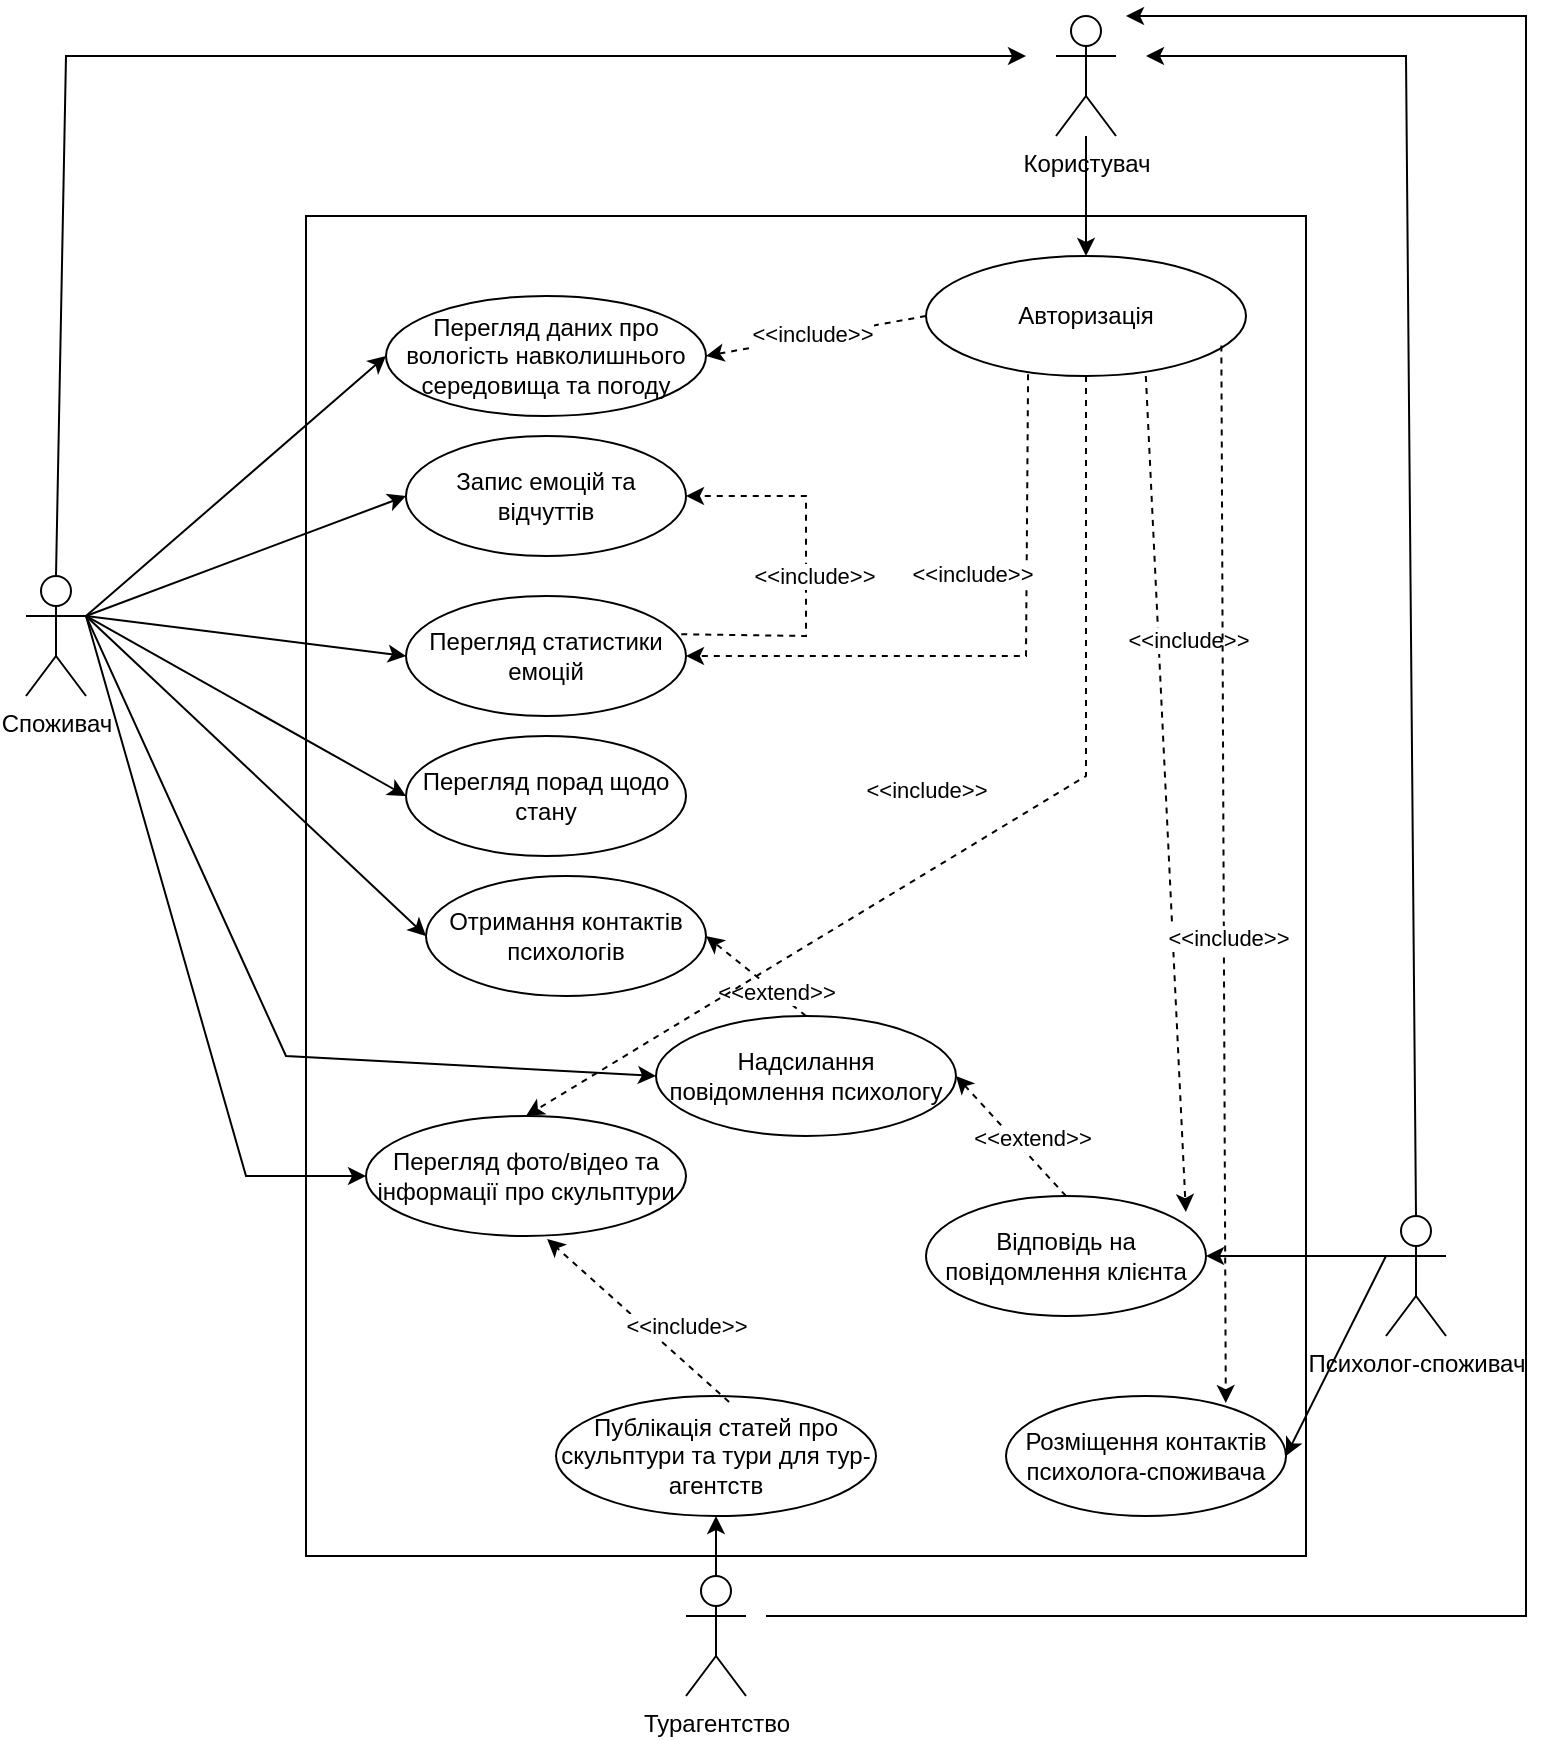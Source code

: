 <mxfile version="21.7.5" type="device">
  <diagram name="Страница — 1" id="Fdg83oSXZRH2WpY5YwqQ">
    <mxGraphModel dx="1587" dy="889" grid="1" gridSize="10" guides="1" tooltips="1" connect="1" arrows="1" fold="1" page="1" pageScale="1" pageWidth="827" pageHeight="1169" math="0" shadow="0">
      <root>
        <mxCell id="0" />
        <mxCell id="1" parent="0" />
        <mxCell id="2q1M_JXiHJTiU6n72Lel-1" value="" style="rounded=0;whiteSpace=wrap;html=1;" vertex="1" parent="1">
          <mxGeometry x="160" y="170" width="500" height="670" as="geometry" />
        </mxCell>
        <mxCell id="2q1M_JXiHJTiU6n72Lel-3" value="Споживач" style="shape=umlActor;verticalLabelPosition=bottom;verticalAlign=top;html=1;outlineConnect=0;" vertex="1" parent="1">
          <mxGeometry x="20" y="350" width="30" height="60" as="geometry" />
        </mxCell>
        <mxCell id="2q1M_JXiHJTiU6n72Lel-4" value="Психолог-споживач" style="shape=umlActor;verticalLabelPosition=bottom;verticalAlign=top;html=1;outlineConnect=0;" vertex="1" parent="1">
          <mxGeometry x="700" y="670" width="30" height="60" as="geometry" />
        </mxCell>
        <mxCell id="2q1M_JXiHJTiU6n72Lel-8" value="Турагентство" style="shape=umlActor;verticalLabelPosition=bottom;verticalAlign=top;html=1;outlineConnect=0;" vertex="1" parent="1">
          <mxGeometry x="350" y="850" width="30" height="60" as="geometry" />
        </mxCell>
        <mxCell id="2q1M_JXiHJTiU6n72Lel-9" value="Перегляд даних про вологість навколишнього середовища та погоду" style="ellipse;whiteSpace=wrap;html=1;" vertex="1" parent="1">
          <mxGeometry x="200" y="210" width="160" height="60" as="geometry" />
        </mxCell>
        <mxCell id="2q1M_JXiHJTiU6n72Lel-11" value="Перегляд статистики емоцій" style="ellipse;whiteSpace=wrap;html=1;" vertex="1" parent="1">
          <mxGeometry x="210" y="360" width="140" height="60" as="geometry" />
        </mxCell>
        <mxCell id="2q1M_JXiHJTiU6n72Lel-12" value="Запис емоцій та відчуттів" style="ellipse;whiteSpace=wrap;html=1;" vertex="1" parent="1">
          <mxGeometry x="210" y="280" width="140" height="60" as="geometry" />
        </mxCell>
        <mxCell id="2q1M_JXiHJTiU6n72Lel-13" value="Отримання контактів психологів" style="ellipse;whiteSpace=wrap;html=1;" vertex="1" parent="1">
          <mxGeometry x="220" y="500" width="140" height="60" as="geometry" />
        </mxCell>
        <mxCell id="2q1M_JXiHJTiU6n72Lel-14" value="Перегляд порад щодо стану" style="ellipse;whiteSpace=wrap;html=1;" vertex="1" parent="1">
          <mxGeometry x="210" y="430" width="140" height="60" as="geometry" />
        </mxCell>
        <mxCell id="2q1M_JXiHJTiU6n72Lel-16" value="Перегляд фото/відео та інформації про скульптури" style="ellipse;whiteSpace=wrap;html=1;" vertex="1" parent="1">
          <mxGeometry x="190" y="620" width="160" height="60" as="geometry" />
        </mxCell>
        <mxCell id="2q1M_JXiHJTiU6n72Lel-18" value="Надсилання повідомлення психологу" style="ellipse;whiteSpace=wrap;html=1;" vertex="1" parent="1">
          <mxGeometry x="335" y="570" width="150" height="60" as="geometry" />
        </mxCell>
        <mxCell id="2q1M_JXiHJTiU6n72Lel-19" value="Відповідь на повідомлення клієнта" style="ellipse;whiteSpace=wrap;html=1;" vertex="1" parent="1">
          <mxGeometry x="470" y="660" width="140" height="60" as="geometry" />
        </mxCell>
        <mxCell id="2q1M_JXiHJTiU6n72Lel-20" value="Розміщення контактів психолога-споживача" style="ellipse;whiteSpace=wrap;html=1;" vertex="1" parent="1">
          <mxGeometry x="510" y="760" width="140" height="60" as="geometry" />
        </mxCell>
        <mxCell id="2q1M_JXiHJTiU6n72Lel-22" value="Публікація статей про скульптури та тури для тур-агентств" style="ellipse;whiteSpace=wrap;html=1;" vertex="1" parent="1">
          <mxGeometry x="285" y="760" width="160" height="60" as="geometry" />
        </mxCell>
        <mxCell id="2q1M_JXiHJTiU6n72Lel-24" value="" style="endArrow=classic;html=1;rounded=0;exitX=1;exitY=0.333;exitDx=0;exitDy=0;exitPerimeter=0;entryX=0;entryY=0.5;entryDx=0;entryDy=0;" edge="1" parent="1" source="2q1M_JXiHJTiU6n72Lel-3" target="2q1M_JXiHJTiU6n72Lel-9">
          <mxGeometry width="50" height="50" relative="1" as="geometry">
            <mxPoint x="320" y="570" as="sourcePoint" />
            <mxPoint x="370" y="520" as="targetPoint" />
          </mxGeometry>
        </mxCell>
        <mxCell id="2q1M_JXiHJTiU6n72Lel-25" value="" style="endArrow=classic;html=1;rounded=0;exitX=1;exitY=0.333;exitDx=0;exitDy=0;exitPerimeter=0;entryX=0;entryY=0.5;entryDx=0;entryDy=0;" edge="1" parent="1" source="2q1M_JXiHJTiU6n72Lel-3" target="2q1M_JXiHJTiU6n72Lel-12">
          <mxGeometry width="50" height="50" relative="1" as="geometry">
            <mxPoint x="320" y="570" as="sourcePoint" />
            <mxPoint x="370" y="520" as="targetPoint" />
          </mxGeometry>
        </mxCell>
        <mxCell id="2q1M_JXiHJTiU6n72Lel-26" value="" style="endArrow=classic;html=1;rounded=0;exitX=1;exitY=0.333;exitDx=0;exitDy=0;exitPerimeter=0;entryX=0;entryY=0.5;entryDx=0;entryDy=0;" edge="1" parent="1" source="2q1M_JXiHJTiU6n72Lel-3" target="2q1M_JXiHJTiU6n72Lel-11">
          <mxGeometry width="50" height="50" relative="1" as="geometry">
            <mxPoint x="320" y="570" as="sourcePoint" />
            <mxPoint x="370" y="520" as="targetPoint" />
          </mxGeometry>
        </mxCell>
        <mxCell id="2q1M_JXiHJTiU6n72Lel-27" value="" style="endArrow=classic;html=1;rounded=0;exitX=1;exitY=0.333;exitDx=0;exitDy=0;exitPerimeter=0;entryX=0;entryY=0.5;entryDx=0;entryDy=0;" edge="1" parent="1" source="2q1M_JXiHJTiU6n72Lel-3" target="2q1M_JXiHJTiU6n72Lel-14">
          <mxGeometry width="50" height="50" relative="1" as="geometry">
            <mxPoint x="320" y="570" as="sourcePoint" />
            <mxPoint x="370" y="520" as="targetPoint" />
          </mxGeometry>
        </mxCell>
        <mxCell id="2q1M_JXiHJTiU6n72Lel-28" value="" style="endArrow=classic;html=1;rounded=0;exitX=1;exitY=0.333;exitDx=0;exitDy=0;exitPerimeter=0;entryX=0;entryY=0.5;entryDx=0;entryDy=0;" edge="1" parent="1" source="2q1M_JXiHJTiU6n72Lel-3" target="2q1M_JXiHJTiU6n72Lel-13">
          <mxGeometry width="50" height="50" relative="1" as="geometry">
            <mxPoint x="70" y="320" as="sourcePoint" />
            <mxPoint x="370" y="520" as="targetPoint" />
          </mxGeometry>
        </mxCell>
        <mxCell id="2q1M_JXiHJTiU6n72Lel-29" value="" style="endArrow=classic;html=1;rounded=0;exitX=1;exitY=0.333;exitDx=0;exitDy=0;exitPerimeter=0;entryX=0;entryY=0.5;entryDx=0;entryDy=0;" edge="1" parent="1" source="2q1M_JXiHJTiU6n72Lel-3" target="2q1M_JXiHJTiU6n72Lel-18">
          <mxGeometry width="50" height="50" relative="1" as="geometry">
            <mxPoint x="320" y="570" as="sourcePoint" />
            <mxPoint x="370" y="520" as="targetPoint" />
            <Array as="points">
              <mxPoint x="150" y="590" />
            </Array>
          </mxGeometry>
        </mxCell>
        <mxCell id="2q1M_JXiHJTiU6n72Lel-30" value="" style="endArrow=classic;html=1;rounded=0;exitX=1;exitY=0.333;exitDx=0;exitDy=0;exitPerimeter=0;entryX=0;entryY=0.5;entryDx=0;entryDy=0;" edge="1" parent="1" source="2q1M_JXiHJTiU6n72Lel-3" target="2q1M_JXiHJTiU6n72Lel-16">
          <mxGeometry width="50" height="50" relative="1" as="geometry">
            <mxPoint x="320" y="570" as="sourcePoint" />
            <mxPoint x="370" y="520" as="targetPoint" />
            <Array as="points">
              <mxPoint x="130" y="650" />
            </Array>
          </mxGeometry>
        </mxCell>
        <mxCell id="2q1M_JXiHJTiU6n72Lel-31" value="" style="endArrow=classic;html=1;rounded=0;exitX=0;exitY=0.333;exitDx=0;exitDy=0;exitPerimeter=0;entryX=1;entryY=0.5;entryDx=0;entryDy=0;" edge="1" parent="1" source="2q1M_JXiHJTiU6n72Lel-4" target="2q1M_JXiHJTiU6n72Lel-19">
          <mxGeometry width="50" height="50" relative="1" as="geometry">
            <mxPoint x="320" y="570" as="sourcePoint" />
            <mxPoint x="370" y="520" as="targetPoint" />
          </mxGeometry>
        </mxCell>
        <mxCell id="2q1M_JXiHJTiU6n72Lel-32" value="" style="endArrow=classic;html=1;rounded=0;exitX=0.5;exitY=0;exitDx=0;exitDy=0;entryX=1;entryY=0.5;entryDx=0;entryDy=0;dashed=1;" edge="1" parent="1" source="2q1M_JXiHJTiU6n72Lel-18" target="2q1M_JXiHJTiU6n72Lel-13">
          <mxGeometry width="50" height="50" relative="1" as="geometry">
            <mxPoint x="320" y="570" as="sourcePoint" />
            <mxPoint x="370" y="520" as="targetPoint" />
          </mxGeometry>
        </mxCell>
        <mxCell id="2q1M_JXiHJTiU6n72Lel-33" value="&amp;lt;&amp;lt;extend&amp;gt;&amp;gt;" style="edgeLabel;html=1;align=center;verticalAlign=middle;resizable=0;points=[];" vertex="1" connectable="0" parent="2q1M_JXiHJTiU6n72Lel-32">
          <mxGeometry x="-0.387" relative="1" as="geometry">
            <mxPoint as="offset" />
          </mxGeometry>
        </mxCell>
        <mxCell id="2q1M_JXiHJTiU6n72Lel-34" value="" style="endArrow=classic;html=1;rounded=0;exitX=0;exitY=0.333;exitDx=0;exitDy=0;exitPerimeter=0;entryX=1;entryY=0.5;entryDx=0;entryDy=0;" edge="1" parent="1" source="2q1M_JXiHJTiU6n72Lel-4" target="2q1M_JXiHJTiU6n72Lel-20">
          <mxGeometry width="50" height="50" relative="1" as="geometry">
            <mxPoint x="270" y="640" as="sourcePoint" />
            <mxPoint x="740" y="640" as="targetPoint" />
          </mxGeometry>
        </mxCell>
        <mxCell id="2q1M_JXiHJTiU6n72Lel-35" value="" style="endArrow=classic;html=1;rounded=0;exitX=0.5;exitY=0;exitDx=0;exitDy=0;exitPerimeter=0;entryX=0.5;entryY=1;entryDx=0;entryDy=0;" edge="1" parent="1" source="2q1M_JXiHJTiU6n72Lel-8" target="2q1M_JXiHJTiU6n72Lel-22">
          <mxGeometry width="50" height="50" relative="1" as="geometry">
            <mxPoint x="270" y="540" as="sourcePoint" />
            <mxPoint x="320" y="490" as="targetPoint" />
          </mxGeometry>
        </mxCell>
        <mxCell id="2q1M_JXiHJTiU6n72Lel-36" value="" style="endArrow=classic;html=1;rounded=0;exitX=0.5;exitY=0;exitDx=0;exitDy=0;entryX=1;entryY=0.5;entryDx=0;entryDy=0;dashed=1;" edge="1" parent="1" source="2q1M_JXiHJTiU6n72Lel-19" target="2q1M_JXiHJTiU6n72Lel-18">
          <mxGeometry width="50" height="50" relative="1" as="geometry">
            <mxPoint x="555" y="640" as="sourcePoint" />
            <mxPoint x="520" y="600" as="targetPoint" />
          </mxGeometry>
        </mxCell>
        <mxCell id="2q1M_JXiHJTiU6n72Lel-37" value="&amp;lt;&amp;lt;extend&amp;gt;&amp;gt;" style="edgeLabel;html=1;align=center;verticalAlign=middle;resizable=0;points=[];" vertex="1" connectable="0" parent="2q1M_JXiHJTiU6n72Lel-36">
          <mxGeometry x="-0.387" relative="1" as="geometry">
            <mxPoint y="-11" as="offset" />
          </mxGeometry>
        </mxCell>
        <mxCell id="2q1M_JXiHJTiU6n72Lel-38" value="" style="endArrow=classic;html=1;rounded=0;entryX=1;entryY=0.5;entryDx=0;entryDy=0;dashed=1;exitX=0.983;exitY=0.319;exitDx=0;exitDy=0;exitPerimeter=0;" edge="1" parent="1" source="2q1M_JXiHJTiU6n72Lel-11" target="2q1M_JXiHJTiU6n72Lel-12">
          <mxGeometry width="50" height="50" relative="1" as="geometry">
            <mxPoint x="390" y="420" as="sourcePoint" />
            <mxPoint x="390.0" y="340" as="targetPoint" />
            <Array as="points">
              <mxPoint x="410" y="380" />
              <mxPoint x="410" y="310" />
            </Array>
          </mxGeometry>
        </mxCell>
        <mxCell id="2q1M_JXiHJTiU6n72Lel-39" value="&amp;lt;&amp;lt;include&amp;gt;&amp;gt;" style="edgeLabel;html=1;align=center;verticalAlign=middle;resizable=0;points=[];" vertex="1" connectable="0" parent="2q1M_JXiHJTiU6n72Lel-38">
          <mxGeometry x="-0.387" relative="1" as="geometry">
            <mxPoint x="7" y="-30" as="offset" />
          </mxGeometry>
        </mxCell>
        <mxCell id="2q1M_JXiHJTiU6n72Lel-40" value="" style="endArrow=classic;html=1;rounded=0;entryX=0.566;entryY=1.025;entryDx=0;entryDy=0;dashed=1;exitX=0.541;exitY=0.05;exitDx=0;exitDy=0;exitPerimeter=0;entryPerimeter=0;" edge="1" parent="1" source="2q1M_JXiHJTiU6n72Lel-22" target="2q1M_JXiHJTiU6n72Lel-16">
          <mxGeometry width="50" height="50" relative="1" as="geometry">
            <mxPoint x="490" y="460" as="sourcePoint" />
            <mxPoint x="490" y="380" as="targetPoint" />
            <Array as="points" />
          </mxGeometry>
        </mxCell>
        <mxCell id="2q1M_JXiHJTiU6n72Lel-41" value="&amp;lt;&amp;lt;include&amp;gt;&amp;gt;" style="edgeLabel;html=1;align=center;verticalAlign=middle;resizable=0;points=[];" vertex="1" connectable="0" parent="2q1M_JXiHJTiU6n72Lel-40">
          <mxGeometry x="-0.387" relative="1" as="geometry">
            <mxPoint x="6" y="-13" as="offset" />
          </mxGeometry>
        </mxCell>
        <mxCell id="2q1M_JXiHJTiU6n72Lel-42" value="Користувач" style="shape=umlActor;verticalLabelPosition=bottom;verticalAlign=top;html=1;outlineConnect=0;" vertex="1" parent="1">
          <mxGeometry x="535" y="70" width="30" height="60" as="geometry" />
        </mxCell>
        <mxCell id="2q1M_JXiHJTiU6n72Lel-45" value="Авторизація" style="ellipse;whiteSpace=wrap;html=1;" vertex="1" parent="1">
          <mxGeometry x="470" y="190" width="160" height="60" as="geometry" />
        </mxCell>
        <mxCell id="2q1M_JXiHJTiU6n72Lel-46" value="" style="endArrow=classic;html=1;rounded=0;entryX=0.5;entryY=0;entryDx=0;entryDy=0;" edge="1" parent="1" source="2q1M_JXiHJTiU6n72Lel-42" target="2q1M_JXiHJTiU6n72Lel-45">
          <mxGeometry width="50" height="50" relative="1" as="geometry">
            <mxPoint x="650" y="110" as="sourcePoint" />
            <mxPoint x="550" y="230" as="targetPoint" />
          </mxGeometry>
        </mxCell>
        <mxCell id="2q1M_JXiHJTiU6n72Lel-48" value="" style="endArrow=classic;html=1;rounded=0;exitX=0.5;exitY=0;exitDx=0;exitDy=0;exitPerimeter=0;" edge="1" parent="1" source="2q1M_JXiHJTiU6n72Lel-3">
          <mxGeometry width="50" height="50" relative="1" as="geometry">
            <mxPoint x="10" y="430" as="sourcePoint" />
            <mxPoint x="520" y="90" as="targetPoint" />
            <Array as="points">
              <mxPoint x="40" y="90" />
            </Array>
          </mxGeometry>
        </mxCell>
        <mxCell id="2q1M_JXiHJTiU6n72Lel-50" value="" style="endArrow=classic;html=1;rounded=0;exitX=0.5;exitY=0;exitDx=0;exitDy=0;exitPerimeter=0;" edge="1" parent="1" source="2q1M_JXiHJTiU6n72Lel-4">
          <mxGeometry width="50" height="50" relative="1" as="geometry">
            <mxPoint x="710" y="790" as="sourcePoint" />
            <mxPoint x="580" y="90" as="targetPoint" />
            <Array as="points">
              <mxPoint x="710" y="90" />
            </Array>
          </mxGeometry>
        </mxCell>
        <mxCell id="2q1M_JXiHJTiU6n72Lel-52" value="" style="endArrow=classic;html=1;rounded=0;" edge="1" parent="1">
          <mxGeometry width="50" height="50" relative="1" as="geometry">
            <mxPoint x="390" y="870" as="sourcePoint" />
            <mxPoint x="570" y="70" as="targetPoint" />
            <Array as="points">
              <mxPoint x="770" y="870" />
              <mxPoint x="770" y="70" />
            </Array>
          </mxGeometry>
        </mxCell>
        <mxCell id="2q1M_JXiHJTiU6n72Lel-53" value="" style="endArrow=classic;html=1;rounded=0;entryX=1;entryY=0.5;entryDx=0;entryDy=0;dashed=1;exitX=0;exitY=0.5;exitDx=0;exitDy=0;" edge="1" parent="1" source="2q1M_JXiHJTiU6n72Lel-45" target="2q1M_JXiHJTiU6n72Lel-9">
          <mxGeometry width="50" height="50" relative="1" as="geometry">
            <mxPoint x="380" y="430" as="sourcePoint" />
            <mxPoint x="380" y="350" as="targetPoint" />
            <Array as="points" />
          </mxGeometry>
        </mxCell>
        <mxCell id="2q1M_JXiHJTiU6n72Lel-54" value="&amp;lt;&amp;lt;include&amp;gt;&amp;gt;" style="edgeLabel;html=1;align=center;verticalAlign=middle;resizable=0;points=[];" vertex="1" connectable="0" parent="2q1M_JXiHJTiU6n72Lel-53">
          <mxGeometry x="-0.387" relative="1" as="geometry">
            <mxPoint x="-23" y="3" as="offset" />
          </mxGeometry>
        </mxCell>
        <mxCell id="2q1M_JXiHJTiU6n72Lel-57" value="" style="endArrow=classic;html=1;rounded=0;entryX=1;entryY=0.5;entryDx=0;entryDy=0;dashed=1;exitX=0.319;exitY=0.985;exitDx=0;exitDy=0;exitPerimeter=0;" edge="1" parent="1" source="2q1M_JXiHJTiU6n72Lel-45" target="2q1M_JXiHJTiU6n72Lel-11">
          <mxGeometry width="50" height="50" relative="1" as="geometry">
            <mxPoint x="560" y="260" as="sourcePoint" />
            <mxPoint x="390" y="280" as="targetPoint" />
            <Array as="points">
              <mxPoint x="520" y="390" />
            </Array>
          </mxGeometry>
        </mxCell>
        <mxCell id="2q1M_JXiHJTiU6n72Lel-58" value="&amp;lt;&amp;lt;include&amp;gt;&amp;gt;" style="edgeLabel;html=1;align=center;verticalAlign=middle;resizable=0;points=[];" vertex="1" connectable="0" parent="2q1M_JXiHJTiU6n72Lel-57">
          <mxGeometry x="-0.387" relative="1" as="geometry">
            <mxPoint x="-28" y="4" as="offset" />
          </mxGeometry>
        </mxCell>
        <mxCell id="2q1M_JXiHJTiU6n72Lel-59" value="" style="endArrow=classic;html=1;rounded=0;entryX=0.5;entryY=0;entryDx=0;entryDy=0;dashed=1;exitX=0.5;exitY=1;exitDx=0;exitDy=0;" edge="1" parent="1" source="2q1M_JXiHJTiU6n72Lel-45" target="2q1M_JXiHJTiU6n72Lel-16">
          <mxGeometry width="50" height="50" relative="1" as="geometry">
            <mxPoint x="560" y="260" as="sourcePoint" />
            <mxPoint x="390" y="280" as="targetPoint" />
            <Array as="points">
              <mxPoint x="550" y="450" />
            </Array>
          </mxGeometry>
        </mxCell>
        <mxCell id="2q1M_JXiHJTiU6n72Lel-60" value="&amp;lt;&amp;lt;include&amp;gt;&amp;gt;" style="edgeLabel;html=1;align=center;verticalAlign=middle;resizable=0;points=[];" vertex="1" connectable="0" parent="2q1M_JXiHJTiU6n72Lel-59">
          <mxGeometry x="-0.387" relative="1" as="geometry">
            <mxPoint x="-80" y="45" as="offset" />
          </mxGeometry>
        </mxCell>
        <mxCell id="2q1M_JXiHJTiU6n72Lel-61" value="" style="endArrow=classic;html=1;rounded=0;dashed=1;exitX=0.687;exitY=1;exitDx=0;exitDy=0;exitPerimeter=0;entryX=0.928;entryY=0.134;entryDx=0;entryDy=0;entryPerimeter=0;" edge="1" parent="1" source="2q1M_JXiHJTiU6n72Lel-45" target="2q1M_JXiHJTiU6n72Lel-19">
          <mxGeometry width="50" height="50" relative="1" as="geometry">
            <mxPoint x="480" y="230" as="sourcePoint" />
            <mxPoint x="587" y="662" as="targetPoint" />
            <Array as="points" />
          </mxGeometry>
        </mxCell>
        <mxCell id="2q1M_JXiHJTiU6n72Lel-62" value="&amp;lt;&amp;lt;include&amp;gt;&amp;gt;" style="edgeLabel;html=1;align=center;verticalAlign=middle;resizable=0;points=[];" vertex="1" connectable="0" parent="2q1M_JXiHJTiU6n72Lel-61">
          <mxGeometry x="-0.387" relative="1" as="geometry">
            <mxPoint x="15" y="3" as="offset" />
          </mxGeometry>
        </mxCell>
        <mxCell id="2q1M_JXiHJTiU6n72Lel-63" value="" style="endArrow=classic;html=1;rounded=0;dashed=1;exitX=0.923;exitY=0.745;exitDx=0;exitDy=0;entryX=0.785;entryY=0.059;entryDx=0;entryDy=0;entryPerimeter=0;exitPerimeter=0;" edge="1" parent="1" source="2q1M_JXiHJTiU6n72Lel-45" target="2q1M_JXiHJTiU6n72Lel-20">
          <mxGeometry width="50" height="50" relative="1" as="geometry">
            <mxPoint x="626.56" y="261.14" as="sourcePoint" />
            <mxPoint x="620" y="700" as="targetPoint" />
            <Array as="points" />
          </mxGeometry>
        </mxCell>
        <mxCell id="2q1M_JXiHJTiU6n72Lel-64" value="&amp;lt;&amp;lt;include&amp;gt;&amp;gt;" style="edgeLabel;html=1;align=center;verticalAlign=middle;resizable=0;points=[];" vertex="1" connectable="0" parent="2q1M_JXiHJTiU6n72Lel-63">
          <mxGeometry x="-0.387" relative="1" as="geometry">
            <mxPoint x="2" y="134" as="offset" />
          </mxGeometry>
        </mxCell>
      </root>
    </mxGraphModel>
  </diagram>
</mxfile>
